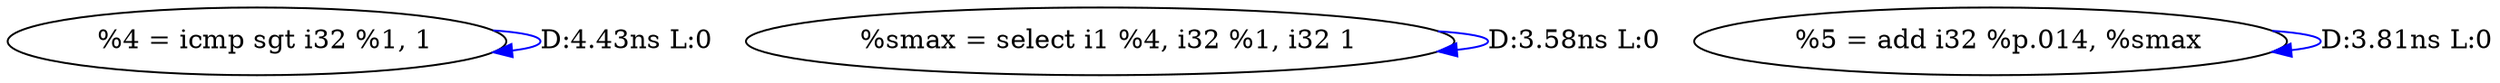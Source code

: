 digraph {
Node0x40fcdb0[label="  %4 = icmp sgt i32 %1, 1"];
Node0x40fcdb0 -> Node0x40fcdb0[label="D:4.43ns L:0",color=blue];
Node0x40fcef0[label="  %smax = select i1 %4, i32 %1, i32 1"];
Node0x40fcef0 -> Node0x40fcef0[label="D:3.58ns L:0",color=blue];
Node0x40fd030[label="  %5 = add i32 %p.014, %smax"];
Node0x40fd030 -> Node0x40fd030[label="D:3.81ns L:0",color=blue];
}
